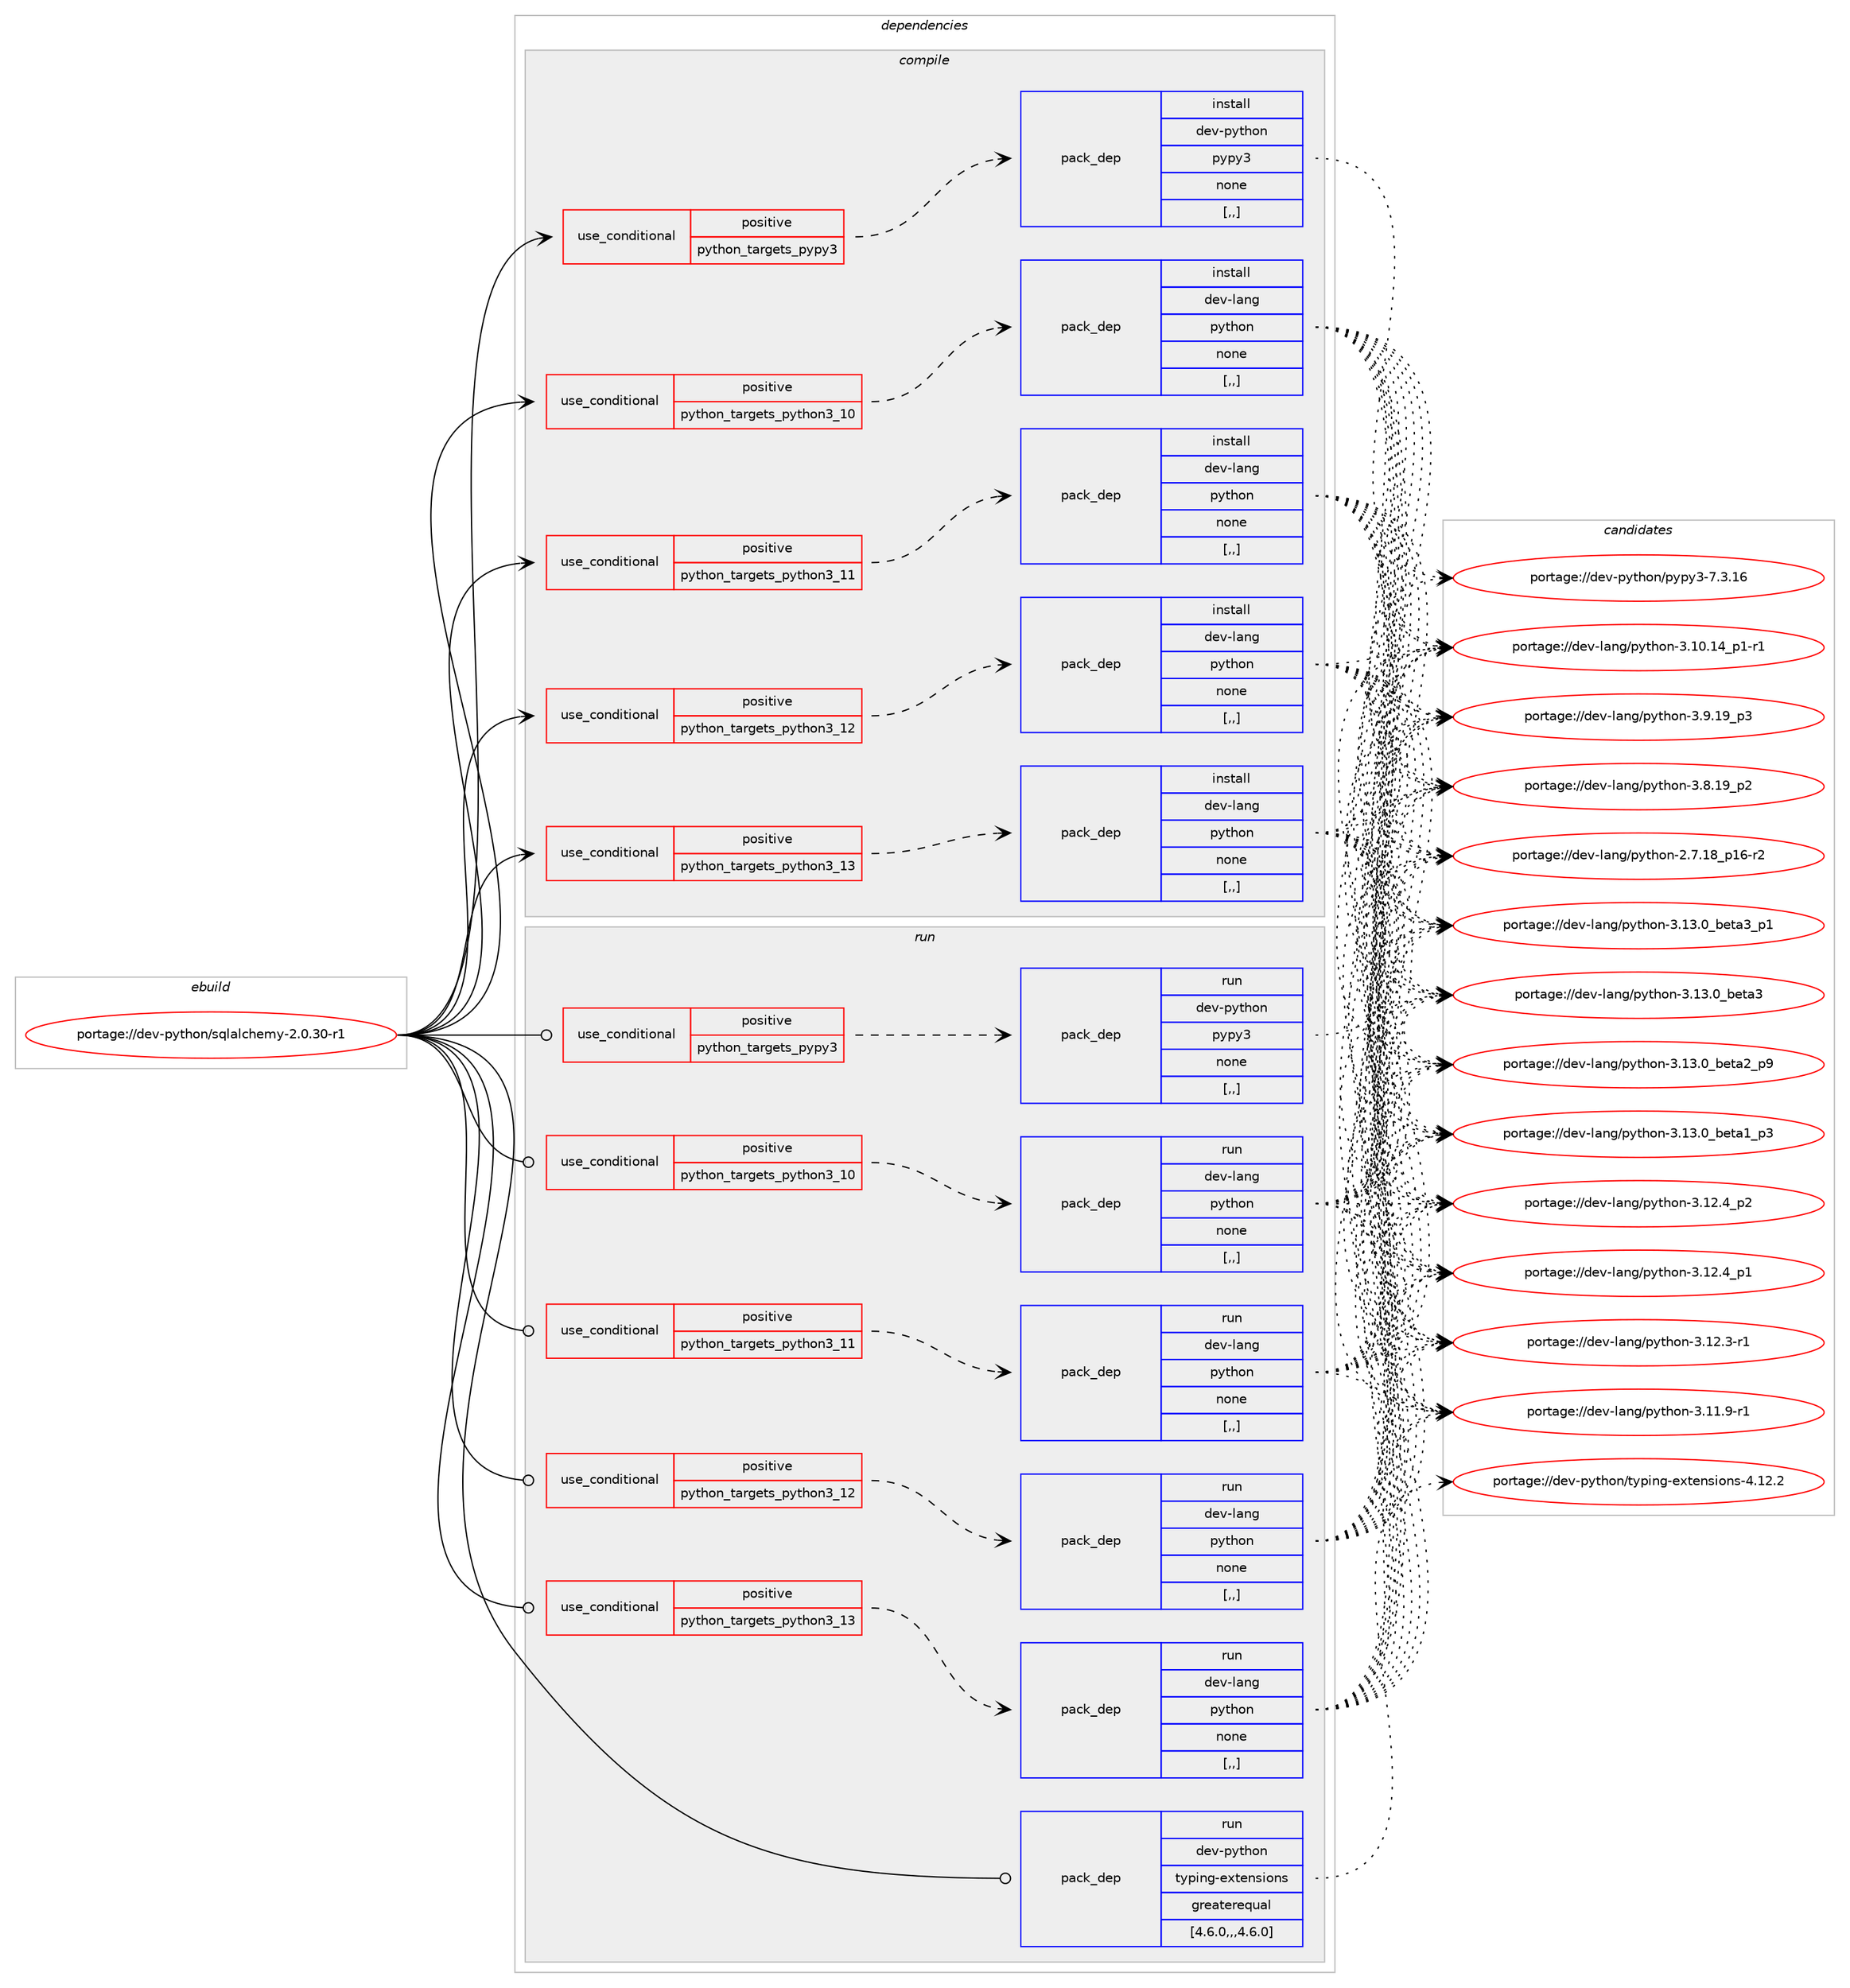 digraph prolog {

# *************
# Graph options
# *************

newrank=true;
concentrate=true;
compound=true;
graph [rankdir=LR,fontname=Helvetica,fontsize=10,ranksep=1.5];#, ranksep=2.5, nodesep=0.2];
edge  [arrowhead=vee];
node  [fontname=Helvetica,fontsize=10];

# **********
# The ebuild
# **********

subgraph cluster_leftcol {
color=gray;
rank=same;
label=<<i>ebuild</i>>;
id [label="portage://dev-python/sqlalchemy-2.0.30-r1", color=red, width=4, href="../dev-python/sqlalchemy-2.0.30-r1.svg"];
}

# ****************
# The dependencies
# ****************

subgraph cluster_midcol {
color=gray;
label=<<i>dependencies</i>>;
subgraph cluster_compile {
fillcolor="#eeeeee";
style=filled;
label=<<i>compile</i>>;
subgraph cond39587 {
dependency163340 [label=<<TABLE BORDER="0" CELLBORDER="1" CELLSPACING="0" CELLPADDING="4"><TR><TD ROWSPAN="3" CELLPADDING="10">use_conditional</TD></TR><TR><TD>positive</TD></TR><TR><TD>python_targets_pypy3</TD></TR></TABLE>>, shape=none, color=red];
subgraph pack122493 {
dependency163341 [label=<<TABLE BORDER="0" CELLBORDER="1" CELLSPACING="0" CELLPADDING="4" WIDTH="220"><TR><TD ROWSPAN="6" CELLPADDING="30">pack_dep</TD></TR><TR><TD WIDTH="110">install</TD></TR><TR><TD>dev-python</TD></TR><TR><TD>pypy3</TD></TR><TR><TD>none</TD></TR><TR><TD>[,,]</TD></TR></TABLE>>, shape=none, color=blue];
}
dependency163340:e -> dependency163341:w [weight=20,style="dashed",arrowhead="vee"];
}
id:e -> dependency163340:w [weight=20,style="solid",arrowhead="vee"];
subgraph cond39588 {
dependency163342 [label=<<TABLE BORDER="0" CELLBORDER="1" CELLSPACING="0" CELLPADDING="4"><TR><TD ROWSPAN="3" CELLPADDING="10">use_conditional</TD></TR><TR><TD>positive</TD></TR><TR><TD>python_targets_python3_10</TD></TR></TABLE>>, shape=none, color=red];
subgraph pack122494 {
dependency163343 [label=<<TABLE BORDER="0" CELLBORDER="1" CELLSPACING="0" CELLPADDING="4" WIDTH="220"><TR><TD ROWSPAN="6" CELLPADDING="30">pack_dep</TD></TR><TR><TD WIDTH="110">install</TD></TR><TR><TD>dev-lang</TD></TR><TR><TD>python</TD></TR><TR><TD>none</TD></TR><TR><TD>[,,]</TD></TR></TABLE>>, shape=none, color=blue];
}
dependency163342:e -> dependency163343:w [weight=20,style="dashed",arrowhead="vee"];
}
id:e -> dependency163342:w [weight=20,style="solid",arrowhead="vee"];
subgraph cond39589 {
dependency163344 [label=<<TABLE BORDER="0" CELLBORDER="1" CELLSPACING="0" CELLPADDING="4"><TR><TD ROWSPAN="3" CELLPADDING="10">use_conditional</TD></TR><TR><TD>positive</TD></TR><TR><TD>python_targets_python3_11</TD></TR></TABLE>>, shape=none, color=red];
subgraph pack122495 {
dependency163345 [label=<<TABLE BORDER="0" CELLBORDER="1" CELLSPACING="0" CELLPADDING="4" WIDTH="220"><TR><TD ROWSPAN="6" CELLPADDING="30">pack_dep</TD></TR><TR><TD WIDTH="110">install</TD></TR><TR><TD>dev-lang</TD></TR><TR><TD>python</TD></TR><TR><TD>none</TD></TR><TR><TD>[,,]</TD></TR></TABLE>>, shape=none, color=blue];
}
dependency163344:e -> dependency163345:w [weight=20,style="dashed",arrowhead="vee"];
}
id:e -> dependency163344:w [weight=20,style="solid",arrowhead="vee"];
subgraph cond39590 {
dependency163346 [label=<<TABLE BORDER="0" CELLBORDER="1" CELLSPACING="0" CELLPADDING="4"><TR><TD ROWSPAN="3" CELLPADDING="10">use_conditional</TD></TR><TR><TD>positive</TD></TR><TR><TD>python_targets_python3_12</TD></TR></TABLE>>, shape=none, color=red];
subgraph pack122496 {
dependency163347 [label=<<TABLE BORDER="0" CELLBORDER="1" CELLSPACING="0" CELLPADDING="4" WIDTH="220"><TR><TD ROWSPAN="6" CELLPADDING="30">pack_dep</TD></TR><TR><TD WIDTH="110">install</TD></TR><TR><TD>dev-lang</TD></TR><TR><TD>python</TD></TR><TR><TD>none</TD></TR><TR><TD>[,,]</TD></TR></TABLE>>, shape=none, color=blue];
}
dependency163346:e -> dependency163347:w [weight=20,style="dashed",arrowhead="vee"];
}
id:e -> dependency163346:w [weight=20,style="solid",arrowhead="vee"];
subgraph cond39591 {
dependency163348 [label=<<TABLE BORDER="0" CELLBORDER="1" CELLSPACING="0" CELLPADDING="4"><TR><TD ROWSPAN="3" CELLPADDING="10">use_conditional</TD></TR><TR><TD>positive</TD></TR><TR><TD>python_targets_python3_13</TD></TR></TABLE>>, shape=none, color=red];
subgraph pack122497 {
dependency163349 [label=<<TABLE BORDER="0" CELLBORDER="1" CELLSPACING="0" CELLPADDING="4" WIDTH="220"><TR><TD ROWSPAN="6" CELLPADDING="30">pack_dep</TD></TR><TR><TD WIDTH="110">install</TD></TR><TR><TD>dev-lang</TD></TR><TR><TD>python</TD></TR><TR><TD>none</TD></TR><TR><TD>[,,]</TD></TR></TABLE>>, shape=none, color=blue];
}
dependency163348:e -> dependency163349:w [weight=20,style="dashed",arrowhead="vee"];
}
id:e -> dependency163348:w [weight=20,style="solid",arrowhead="vee"];
}
subgraph cluster_compileandrun {
fillcolor="#eeeeee";
style=filled;
label=<<i>compile and run</i>>;
}
subgraph cluster_run {
fillcolor="#eeeeee";
style=filled;
label=<<i>run</i>>;
subgraph cond39592 {
dependency163350 [label=<<TABLE BORDER="0" CELLBORDER="1" CELLSPACING="0" CELLPADDING="4"><TR><TD ROWSPAN="3" CELLPADDING="10">use_conditional</TD></TR><TR><TD>positive</TD></TR><TR><TD>python_targets_pypy3</TD></TR></TABLE>>, shape=none, color=red];
subgraph pack122498 {
dependency163351 [label=<<TABLE BORDER="0" CELLBORDER="1" CELLSPACING="0" CELLPADDING="4" WIDTH="220"><TR><TD ROWSPAN="6" CELLPADDING="30">pack_dep</TD></TR><TR><TD WIDTH="110">run</TD></TR><TR><TD>dev-python</TD></TR><TR><TD>pypy3</TD></TR><TR><TD>none</TD></TR><TR><TD>[,,]</TD></TR></TABLE>>, shape=none, color=blue];
}
dependency163350:e -> dependency163351:w [weight=20,style="dashed",arrowhead="vee"];
}
id:e -> dependency163350:w [weight=20,style="solid",arrowhead="odot"];
subgraph cond39593 {
dependency163352 [label=<<TABLE BORDER="0" CELLBORDER="1" CELLSPACING="0" CELLPADDING="4"><TR><TD ROWSPAN="3" CELLPADDING="10">use_conditional</TD></TR><TR><TD>positive</TD></TR><TR><TD>python_targets_python3_10</TD></TR></TABLE>>, shape=none, color=red];
subgraph pack122499 {
dependency163353 [label=<<TABLE BORDER="0" CELLBORDER="1" CELLSPACING="0" CELLPADDING="4" WIDTH="220"><TR><TD ROWSPAN="6" CELLPADDING="30">pack_dep</TD></TR><TR><TD WIDTH="110">run</TD></TR><TR><TD>dev-lang</TD></TR><TR><TD>python</TD></TR><TR><TD>none</TD></TR><TR><TD>[,,]</TD></TR></TABLE>>, shape=none, color=blue];
}
dependency163352:e -> dependency163353:w [weight=20,style="dashed",arrowhead="vee"];
}
id:e -> dependency163352:w [weight=20,style="solid",arrowhead="odot"];
subgraph cond39594 {
dependency163354 [label=<<TABLE BORDER="0" CELLBORDER="1" CELLSPACING="0" CELLPADDING="4"><TR><TD ROWSPAN="3" CELLPADDING="10">use_conditional</TD></TR><TR><TD>positive</TD></TR><TR><TD>python_targets_python3_11</TD></TR></TABLE>>, shape=none, color=red];
subgraph pack122500 {
dependency163355 [label=<<TABLE BORDER="0" CELLBORDER="1" CELLSPACING="0" CELLPADDING="4" WIDTH="220"><TR><TD ROWSPAN="6" CELLPADDING="30">pack_dep</TD></TR><TR><TD WIDTH="110">run</TD></TR><TR><TD>dev-lang</TD></TR><TR><TD>python</TD></TR><TR><TD>none</TD></TR><TR><TD>[,,]</TD></TR></TABLE>>, shape=none, color=blue];
}
dependency163354:e -> dependency163355:w [weight=20,style="dashed",arrowhead="vee"];
}
id:e -> dependency163354:w [weight=20,style="solid",arrowhead="odot"];
subgraph cond39595 {
dependency163356 [label=<<TABLE BORDER="0" CELLBORDER="1" CELLSPACING="0" CELLPADDING="4"><TR><TD ROWSPAN="3" CELLPADDING="10">use_conditional</TD></TR><TR><TD>positive</TD></TR><TR><TD>python_targets_python3_12</TD></TR></TABLE>>, shape=none, color=red];
subgraph pack122501 {
dependency163357 [label=<<TABLE BORDER="0" CELLBORDER="1" CELLSPACING="0" CELLPADDING="4" WIDTH="220"><TR><TD ROWSPAN="6" CELLPADDING="30">pack_dep</TD></TR><TR><TD WIDTH="110">run</TD></TR><TR><TD>dev-lang</TD></TR><TR><TD>python</TD></TR><TR><TD>none</TD></TR><TR><TD>[,,]</TD></TR></TABLE>>, shape=none, color=blue];
}
dependency163356:e -> dependency163357:w [weight=20,style="dashed",arrowhead="vee"];
}
id:e -> dependency163356:w [weight=20,style="solid",arrowhead="odot"];
subgraph cond39596 {
dependency163358 [label=<<TABLE BORDER="0" CELLBORDER="1" CELLSPACING="0" CELLPADDING="4"><TR><TD ROWSPAN="3" CELLPADDING="10">use_conditional</TD></TR><TR><TD>positive</TD></TR><TR><TD>python_targets_python3_13</TD></TR></TABLE>>, shape=none, color=red];
subgraph pack122502 {
dependency163359 [label=<<TABLE BORDER="0" CELLBORDER="1" CELLSPACING="0" CELLPADDING="4" WIDTH="220"><TR><TD ROWSPAN="6" CELLPADDING="30">pack_dep</TD></TR><TR><TD WIDTH="110">run</TD></TR><TR><TD>dev-lang</TD></TR><TR><TD>python</TD></TR><TR><TD>none</TD></TR><TR><TD>[,,]</TD></TR></TABLE>>, shape=none, color=blue];
}
dependency163358:e -> dependency163359:w [weight=20,style="dashed",arrowhead="vee"];
}
id:e -> dependency163358:w [weight=20,style="solid",arrowhead="odot"];
subgraph pack122503 {
dependency163360 [label=<<TABLE BORDER="0" CELLBORDER="1" CELLSPACING="0" CELLPADDING="4" WIDTH="220"><TR><TD ROWSPAN="6" CELLPADDING="30">pack_dep</TD></TR><TR><TD WIDTH="110">run</TD></TR><TR><TD>dev-python</TD></TR><TR><TD>typing-extensions</TD></TR><TR><TD>greaterequal</TD></TR><TR><TD>[4.6.0,,,4.6.0]</TD></TR></TABLE>>, shape=none, color=blue];
}
id:e -> dependency163360:w [weight=20,style="solid",arrowhead="odot"];
}
}

# **************
# The candidates
# **************

subgraph cluster_choices {
rank=same;
color=gray;
label=<<i>candidates</i>>;

subgraph choice122493 {
color=black;
nodesep=1;
choice10010111845112121116104111110471121211121215145554651464954 [label="portage://dev-python/pypy3-7.3.16", color=red, width=4,href="../dev-python/pypy3-7.3.16.svg"];
dependency163341:e -> choice10010111845112121116104111110471121211121215145554651464954:w [style=dotted,weight="100"];
}
subgraph choice122494 {
color=black;
nodesep=1;
choice10010111845108971101034711212111610411111045514649514648959810111697519511249 [label="portage://dev-lang/python-3.13.0_beta3_p1", color=red, width=4,href="../dev-lang/python-3.13.0_beta3_p1.svg"];
choice1001011184510897110103471121211161041111104551464951464895981011169751 [label="portage://dev-lang/python-3.13.0_beta3", color=red, width=4,href="../dev-lang/python-3.13.0_beta3.svg"];
choice10010111845108971101034711212111610411111045514649514648959810111697509511257 [label="portage://dev-lang/python-3.13.0_beta2_p9", color=red, width=4,href="../dev-lang/python-3.13.0_beta2_p9.svg"];
choice10010111845108971101034711212111610411111045514649514648959810111697499511251 [label="portage://dev-lang/python-3.13.0_beta1_p3", color=red, width=4,href="../dev-lang/python-3.13.0_beta1_p3.svg"];
choice100101118451089711010347112121116104111110455146495046529511250 [label="portage://dev-lang/python-3.12.4_p2", color=red, width=4,href="../dev-lang/python-3.12.4_p2.svg"];
choice100101118451089711010347112121116104111110455146495046529511249 [label="portage://dev-lang/python-3.12.4_p1", color=red, width=4,href="../dev-lang/python-3.12.4_p1.svg"];
choice100101118451089711010347112121116104111110455146495046514511449 [label="portage://dev-lang/python-3.12.3-r1", color=red, width=4,href="../dev-lang/python-3.12.3-r1.svg"];
choice100101118451089711010347112121116104111110455146494946574511449 [label="portage://dev-lang/python-3.11.9-r1", color=red, width=4,href="../dev-lang/python-3.11.9-r1.svg"];
choice100101118451089711010347112121116104111110455146494846495295112494511449 [label="portage://dev-lang/python-3.10.14_p1-r1", color=red, width=4,href="../dev-lang/python-3.10.14_p1-r1.svg"];
choice100101118451089711010347112121116104111110455146574649579511251 [label="portage://dev-lang/python-3.9.19_p3", color=red, width=4,href="../dev-lang/python-3.9.19_p3.svg"];
choice100101118451089711010347112121116104111110455146564649579511250 [label="portage://dev-lang/python-3.8.19_p2", color=red, width=4,href="../dev-lang/python-3.8.19_p2.svg"];
choice100101118451089711010347112121116104111110455046554649569511249544511450 [label="portage://dev-lang/python-2.7.18_p16-r2", color=red, width=4,href="../dev-lang/python-2.7.18_p16-r2.svg"];
dependency163343:e -> choice10010111845108971101034711212111610411111045514649514648959810111697519511249:w [style=dotted,weight="100"];
dependency163343:e -> choice1001011184510897110103471121211161041111104551464951464895981011169751:w [style=dotted,weight="100"];
dependency163343:e -> choice10010111845108971101034711212111610411111045514649514648959810111697509511257:w [style=dotted,weight="100"];
dependency163343:e -> choice10010111845108971101034711212111610411111045514649514648959810111697499511251:w [style=dotted,weight="100"];
dependency163343:e -> choice100101118451089711010347112121116104111110455146495046529511250:w [style=dotted,weight="100"];
dependency163343:e -> choice100101118451089711010347112121116104111110455146495046529511249:w [style=dotted,weight="100"];
dependency163343:e -> choice100101118451089711010347112121116104111110455146495046514511449:w [style=dotted,weight="100"];
dependency163343:e -> choice100101118451089711010347112121116104111110455146494946574511449:w [style=dotted,weight="100"];
dependency163343:e -> choice100101118451089711010347112121116104111110455146494846495295112494511449:w [style=dotted,weight="100"];
dependency163343:e -> choice100101118451089711010347112121116104111110455146574649579511251:w [style=dotted,weight="100"];
dependency163343:e -> choice100101118451089711010347112121116104111110455146564649579511250:w [style=dotted,weight="100"];
dependency163343:e -> choice100101118451089711010347112121116104111110455046554649569511249544511450:w [style=dotted,weight="100"];
}
subgraph choice122495 {
color=black;
nodesep=1;
choice10010111845108971101034711212111610411111045514649514648959810111697519511249 [label="portage://dev-lang/python-3.13.0_beta3_p1", color=red, width=4,href="../dev-lang/python-3.13.0_beta3_p1.svg"];
choice1001011184510897110103471121211161041111104551464951464895981011169751 [label="portage://dev-lang/python-3.13.0_beta3", color=red, width=4,href="../dev-lang/python-3.13.0_beta3.svg"];
choice10010111845108971101034711212111610411111045514649514648959810111697509511257 [label="portage://dev-lang/python-3.13.0_beta2_p9", color=red, width=4,href="../dev-lang/python-3.13.0_beta2_p9.svg"];
choice10010111845108971101034711212111610411111045514649514648959810111697499511251 [label="portage://dev-lang/python-3.13.0_beta1_p3", color=red, width=4,href="../dev-lang/python-3.13.0_beta1_p3.svg"];
choice100101118451089711010347112121116104111110455146495046529511250 [label="portage://dev-lang/python-3.12.4_p2", color=red, width=4,href="../dev-lang/python-3.12.4_p2.svg"];
choice100101118451089711010347112121116104111110455146495046529511249 [label="portage://dev-lang/python-3.12.4_p1", color=red, width=4,href="../dev-lang/python-3.12.4_p1.svg"];
choice100101118451089711010347112121116104111110455146495046514511449 [label="portage://dev-lang/python-3.12.3-r1", color=red, width=4,href="../dev-lang/python-3.12.3-r1.svg"];
choice100101118451089711010347112121116104111110455146494946574511449 [label="portage://dev-lang/python-3.11.9-r1", color=red, width=4,href="../dev-lang/python-3.11.9-r1.svg"];
choice100101118451089711010347112121116104111110455146494846495295112494511449 [label="portage://dev-lang/python-3.10.14_p1-r1", color=red, width=4,href="../dev-lang/python-3.10.14_p1-r1.svg"];
choice100101118451089711010347112121116104111110455146574649579511251 [label="portage://dev-lang/python-3.9.19_p3", color=red, width=4,href="../dev-lang/python-3.9.19_p3.svg"];
choice100101118451089711010347112121116104111110455146564649579511250 [label="portage://dev-lang/python-3.8.19_p2", color=red, width=4,href="../dev-lang/python-3.8.19_p2.svg"];
choice100101118451089711010347112121116104111110455046554649569511249544511450 [label="portage://dev-lang/python-2.7.18_p16-r2", color=red, width=4,href="../dev-lang/python-2.7.18_p16-r2.svg"];
dependency163345:e -> choice10010111845108971101034711212111610411111045514649514648959810111697519511249:w [style=dotted,weight="100"];
dependency163345:e -> choice1001011184510897110103471121211161041111104551464951464895981011169751:w [style=dotted,weight="100"];
dependency163345:e -> choice10010111845108971101034711212111610411111045514649514648959810111697509511257:w [style=dotted,weight="100"];
dependency163345:e -> choice10010111845108971101034711212111610411111045514649514648959810111697499511251:w [style=dotted,weight="100"];
dependency163345:e -> choice100101118451089711010347112121116104111110455146495046529511250:w [style=dotted,weight="100"];
dependency163345:e -> choice100101118451089711010347112121116104111110455146495046529511249:w [style=dotted,weight="100"];
dependency163345:e -> choice100101118451089711010347112121116104111110455146495046514511449:w [style=dotted,weight="100"];
dependency163345:e -> choice100101118451089711010347112121116104111110455146494946574511449:w [style=dotted,weight="100"];
dependency163345:e -> choice100101118451089711010347112121116104111110455146494846495295112494511449:w [style=dotted,weight="100"];
dependency163345:e -> choice100101118451089711010347112121116104111110455146574649579511251:w [style=dotted,weight="100"];
dependency163345:e -> choice100101118451089711010347112121116104111110455146564649579511250:w [style=dotted,weight="100"];
dependency163345:e -> choice100101118451089711010347112121116104111110455046554649569511249544511450:w [style=dotted,weight="100"];
}
subgraph choice122496 {
color=black;
nodesep=1;
choice10010111845108971101034711212111610411111045514649514648959810111697519511249 [label="portage://dev-lang/python-3.13.0_beta3_p1", color=red, width=4,href="../dev-lang/python-3.13.0_beta3_p1.svg"];
choice1001011184510897110103471121211161041111104551464951464895981011169751 [label="portage://dev-lang/python-3.13.0_beta3", color=red, width=4,href="../dev-lang/python-3.13.0_beta3.svg"];
choice10010111845108971101034711212111610411111045514649514648959810111697509511257 [label="portage://dev-lang/python-3.13.0_beta2_p9", color=red, width=4,href="../dev-lang/python-3.13.0_beta2_p9.svg"];
choice10010111845108971101034711212111610411111045514649514648959810111697499511251 [label="portage://dev-lang/python-3.13.0_beta1_p3", color=red, width=4,href="../dev-lang/python-3.13.0_beta1_p3.svg"];
choice100101118451089711010347112121116104111110455146495046529511250 [label="portage://dev-lang/python-3.12.4_p2", color=red, width=4,href="../dev-lang/python-3.12.4_p2.svg"];
choice100101118451089711010347112121116104111110455146495046529511249 [label="portage://dev-lang/python-3.12.4_p1", color=red, width=4,href="../dev-lang/python-3.12.4_p1.svg"];
choice100101118451089711010347112121116104111110455146495046514511449 [label="portage://dev-lang/python-3.12.3-r1", color=red, width=4,href="../dev-lang/python-3.12.3-r1.svg"];
choice100101118451089711010347112121116104111110455146494946574511449 [label="portage://dev-lang/python-3.11.9-r1", color=red, width=4,href="../dev-lang/python-3.11.9-r1.svg"];
choice100101118451089711010347112121116104111110455146494846495295112494511449 [label="portage://dev-lang/python-3.10.14_p1-r1", color=red, width=4,href="../dev-lang/python-3.10.14_p1-r1.svg"];
choice100101118451089711010347112121116104111110455146574649579511251 [label="portage://dev-lang/python-3.9.19_p3", color=red, width=4,href="../dev-lang/python-3.9.19_p3.svg"];
choice100101118451089711010347112121116104111110455146564649579511250 [label="portage://dev-lang/python-3.8.19_p2", color=red, width=4,href="../dev-lang/python-3.8.19_p2.svg"];
choice100101118451089711010347112121116104111110455046554649569511249544511450 [label="portage://dev-lang/python-2.7.18_p16-r2", color=red, width=4,href="../dev-lang/python-2.7.18_p16-r2.svg"];
dependency163347:e -> choice10010111845108971101034711212111610411111045514649514648959810111697519511249:w [style=dotted,weight="100"];
dependency163347:e -> choice1001011184510897110103471121211161041111104551464951464895981011169751:w [style=dotted,weight="100"];
dependency163347:e -> choice10010111845108971101034711212111610411111045514649514648959810111697509511257:w [style=dotted,weight="100"];
dependency163347:e -> choice10010111845108971101034711212111610411111045514649514648959810111697499511251:w [style=dotted,weight="100"];
dependency163347:e -> choice100101118451089711010347112121116104111110455146495046529511250:w [style=dotted,weight="100"];
dependency163347:e -> choice100101118451089711010347112121116104111110455146495046529511249:w [style=dotted,weight="100"];
dependency163347:e -> choice100101118451089711010347112121116104111110455146495046514511449:w [style=dotted,weight="100"];
dependency163347:e -> choice100101118451089711010347112121116104111110455146494946574511449:w [style=dotted,weight="100"];
dependency163347:e -> choice100101118451089711010347112121116104111110455146494846495295112494511449:w [style=dotted,weight="100"];
dependency163347:e -> choice100101118451089711010347112121116104111110455146574649579511251:w [style=dotted,weight="100"];
dependency163347:e -> choice100101118451089711010347112121116104111110455146564649579511250:w [style=dotted,weight="100"];
dependency163347:e -> choice100101118451089711010347112121116104111110455046554649569511249544511450:w [style=dotted,weight="100"];
}
subgraph choice122497 {
color=black;
nodesep=1;
choice10010111845108971101034711212111610411111045514649514648959810111697519511249 [label="portage://dev-lang/python-3.13.0_beta3_p1", color=red, width=4,href="../dev-lang/python-3.13.0_beta3_p1.svg"];
choice1001011184510897110103471121211161041111104551464951464895981011169751 [label="portage://dev-lang/python-3.13.0_beta3", color=red, width=4,href="../dev-lang/python-3.13.0_beta3.svg"];
choice10010111845108971101034711212111610411111045514649514648959810111697509511257 [label="portage://dev-lang/python-3.13.0_beta2_p9", color=red, width=4,href="../dev-lang/python-3.13.0_beta2_p9.svg"];
choice10010111845108971101034711212111610411111045514649514648959810111697499511251 [label="portage://dev-lang/python-3.13.0_beta1_p3", color=red, width=4,href="../dev-lang/python-3.13.0_beta1_p3.svg"];
choice100101118451089711010347112121116104111110455146495046529511250 [label="portage://dev-lang/python-3.12.4_p2", color=red, width=4,href="../dev-lang/python-3.12.4_p2.svg"];
choice100101118451089711010347112121116104111110455146495046529511249 [label="portage://dev-lang/python-3.12.4_p1", color=red, width=4,href="../dev-lang/python-3.12.4_p1.svg"];
choice100101118451089711010347112121116104111110455146495046514511449 [label="portage://dev-lang/python-3.12.3-r1", color=red, width=4,href="../dev-lang/python-3.12.3-r1.svg"];
choice100101118451089711010347112121116104111110455146494946574511449 [label="portage://dev-lang/python-3.11.9-r1", color=red, width=4,href="../dev-lang/python-3.11.9-r1.svg"];
choice100101118451089711010347112121116104111110455146494846495295112494511449 [label="portage://dev-lang/python-3.10.14_p1-r1", color=red, width=4,href="../dev-lang/python-3.10.14_p1-r1.svg"];
choice100101118451089711010347112121116104111110455146574649579511251 [label="portage://dev-lang/python-3.9.19_p3", color=red, width=4,href="../dev-lang/python-3.9.19_p3.svg"];
choice100101118451089711010347112121116104111110455146564649579511250 [label="portage://dev-lang/python-3.8.19_p2", color=red, width=4,href="../dev-lang/python-3.8.19_p2.svg"];
choice100101118451089711010347112121116104111110455046554649569511249544511450 [label="portage://dev-lang/python-2.7.18_p16-r2", color=red, width=4,href="../dev-lang/python-2.7.18_p16-r2.svg"];
dependency163349:e -> choice10010111845108971101034711212111610411111045514649514648959810111697519511249:w [style=dotted,weight="100"];
dependency163349:e -> choice1001011184510897110103471121211161041111104551464951464895981011169751:w [style=dotted,weight="100"];
dependency163349:e -> choice10010111845108971101034711212111610411111045514649514648959810111697509511257:w [style=dotted,weight="100"];
dependency163349:e -> choice10010111845108971101034711212111610411111045514649514648959810111697499511251:w [style=dotted,weight="100"];
dependency163349:e -> choice100101118451089711010347112121116104111110455146495046529511250:w [style=dotted,weight="100"];
dependency163349:e -> choice100101118451089711010347112121116104111110455146495046529511249:w [style=dotted,weight="100"];
dependency163349:e -> choice100101118451089711010347112121116104111110455146495046514511449:w [style=dotted,weight="100"];
dependency163349:e -> choice100101118451089711010347112121116104111110455146494946574511449:w [style=dotted,weight="100"];
dependency163349:e -> choice100101118451089711010347112121116104111110455146494846495295112494511449:w [style=dotted,weight="100"];
dependency163349:e -> choice100101118451089711010347112121116104111110455146574649579511251:w [style=dotted,weight="100"];
dependency163349:e -> choice100101118451089711010347112121116104111110455146564649579511250:w [style=dotted,weight="100"];
dependency163349:e -> choice100101118451089711010347112121116104111110455046554649569511249544511450:w [style=dotted,weight="100"];
}
subgraph choice122498 {
color=black;
nodesep=1;
choice10010111845112121116104111110471121211121215145554651464954 [label="portage://dev-python/pypy3-7.3.16", color=red, width=4,href="../dev-python/pypy3-7.3.16.svg"];
dependency163351:e -> choice10010111845112121116104111110471121211121215145554651464954:w [style=dotted,weight="100"];
}
subgraph choice122499 {
color=black;
nodesep=1;
choice10010111845108971101034711212111610411111045514649514648959810111697519511249 [label="portage://dev-lang/python-3.13.0_beta3_p1", color=red, width=4,href="../dev-lang/python-3.13.0_beta3_p1.svg"];
choice1001011184510897110103471121211161041111104551464951464895981011169751 [label="portage://dev-lang/python-3.13.0_beta3", color=red, width=4,href="../dev-lang/python-3.13.0_beta3.svg"];
choice10010111845108971101034711212111610411111045514649514648959810111697509511257 [label="portage://dev-lang/python-3.13.0_beta2_p9", color=red, width=4,href="../dev-lang/python-3.13.0_beta2_p9.svg"];
choice10010111845108971101034711212111610411111045514649514648959810111697499511251 [label="portage://dev-lang/python-3.13.0_beta1_p3", color=red, width=4,href="../dev-lang/python-3.13.0_beta1_p3.svg"];
choice100101118451089711010347112121116104111110455146495046529511250 [label="portage://dev-lang/python-3.12.4_p2", color=red, width=4,href="../dev-lang/python-3.12.4_p2.svg"];
choice100101118451089711010347112121116104111110455146495046529511249 [label="portage://dev-lang/python-3.12.4_p1", color=red, width=4,href="../dev-lang/python-3.12.4_p1.svg"];
choice100101118451089711010347112121116104111110455146495046514511449 [label="portage://dev-lang/python-3.12.3-r1", color=red, width=4,href="../dev-lang/python-3.12.3-r1.svg"];
choice100101118451089711010347112121116104111110455146494946574511449 [label="portage://dev-lang/python-3.11.9-r1", color=red, width=4,href="../dev-lang/python-3.11.9-r1.svg"];
choice100101118451089711010347112121116104111110455146494846495295112494511449 [label="portage://dev-lang/python-3.10.14_p1-r1", color=red, width=4,href="../dev-lang/python-3.10.14_p1-r1.svg"];
choice100101118451089711010347112121116104111110455146574649579511251 [label="portage://dev-lang/python-3.9.19_p3", color=red, width=4,href="../dev-lang/python-3.9.19_p3.svg"];
choice100101118451089711010347112121116104111110455146564649579511250 [label="portage://dev-lang/python-3.8.19_p2", color=red, width=4,href="../dev-lang/python-3.8.19_p2.svg"];
choice100101118451089711010347112121116104111110455046554649569511249544511450 [label="portage://dev-lang/python-2.7.18_p16-r2", color=red, width=4,href="../dev-lang/python-2.7.18_p16-r2.svg"];
dependency163353:e -> choice10010111845108971101034711212111610411111045514649514648959810111697519511249:w [style=dotted,weight="100"];
dependency163353:e -> choice1001011184510897110103471121211161041111104551464951464895981011169751:w [style=dotted,weight="100"];
dependency163353:e -> choice10010111845108971101034711212111610411111045514649514648959810111697509511257:w [style=dotted,weight="100"];
dependency163353:e -> choice10010111845108971101034711212111610411111045514649514648959810111697499511251:w [style=dotted,weight="100"];
dependency163353:e -> choice100101118451089711010347112121116104111110455146495046529511250:w [style=dotted,weight="100"];
dependency163353:e -> choice100101118451089711010347112121116104111110455146495046529511249:w [style=dotted,weight="100"];
dependency163353:e -> choice100101118451089711010347112121116104111110455146495046514511449:w [style=dotted,weight="100"];
dependency163353:e -> choice100101118451089711010347112121116104111110455146494946574511449:w [style=dotted,weight="100"];
dependency163353:e -> choice100101118451089711010347112121116104111110455146494846495295112494511449:w [style=dotted,weight="100"];
dependency163353:e -> choice100101118451089711010347112121116104111110455146574649579511251:w [style=dotted,weight="100"];
dependency163353:e -> choice100101118451089711010347112121116104111110455146564649579511250:w [style=dotted,weight="100"];
dependency163353:e -> choice100101118451089711010347112121116104111110455046554649569511249544511450:w [style=dotted,weight="100"];
}
subgraph choice122500 {
color=black;
nodesep=1;
choice10010111845108971101034711212111610411111045514649514648959810111697519511249 [label="portage://dev-lang/python-3.13.0_beta3_p1", color=red, width=4,href="../dev-lang/python-3.13.0_beta3_p1.svg"];
choice1001011184510897110103471121211161041111104551464951464895981011169751 [label="portage://dev-lang/python-3.13.0_beta3", color=red, width=4,href="../dev-lang/python-3.13.0_beta3.svg"];
choice10010111845108971101034711212111610411111045514649514648959810111697509511257 [label="portage://dev-lang/python-3.13.0_beta2_p9", color=red, width=4,href="../dev-lang/python-3.13.0_beta2_p9.svg"];
choice10010111845108971101034711212111610411111045514649514648959810111697499511251 [label="portage://dev-lang/python-3.13.0_beta1_p3", color=red, width=4,href="../dev-lang/python-3.13.0_beta1_p3.svg"];
choice100101118451089711010347112121116104111110455146495046529511250 [label="portage://dev-lang/python-3.12.4_p2", color=red, width=4,href="../dev-lang/python-3.12.4_p2.svg"];
choice100101118451089711010347112121116104111110455146495046529511249 [label="portage://dev-lang/python-3.12.4_p1", color=red, width=4,href="../dev-lang/python-3.12.4_p1.svg"];
choice100101118451089711010347112121116104111110455146495046514511449 [label="portage://dev-lang/python-3.12.3-r1", color=red, width=4,href="../dev-lang/python-3.12.3-r1.svg"];
choice100101118451089711010347112121116104111110455146494946574511449 [label="portage://dev-lang/python-3.11.9-r1", color=red, width=4,href="../dev-lang/python-3.11.9-r1.svg"];
choice100101118451089711010347112121116104111110455146494846495295112494511449 [label="portage://dev-lang/python-3.10.14_p1-r1", color=red, width=4,href="../dev-lang/python-3.10.14_p1-r1.svg"];
choice100101118451089711010347112121116104111110455146574649579511251 [label="portage://dev-lang/python-3.9.19_p3", color=red, width=4,href="../dev-lang/python-3.9.19_p3.svg"];
choice100101118451089711010347112121116104111110455146564649579511250 [label="portage://dev-lang/python-3.8.19_p2", color=red, width=4,href="../dev-lang/python-3.8.19_p2.svg"];
choice100101118451089711010347112121116104111110455046554649569511249544511450 [label="portage://dev-lang/python-2.7.18_p16-r2", color=red, width=4,href="../dev-lang/python-2.7.18_p16-r2.svg"];
dependency163355:e -> choice10010111845108971101034711212111610411111045514649514648959810111697519511249:w [style=dotted,weight="100"];
dependency163355:e -> choice1001011184510897110103471121211161041111104551464951464895981011169751:w [style=dotted,weight="100"];
dependency163355:e -> choice10010111845108971101034711212111610411111045514649514648959810111697509511257:w [style=dotted,weight="100"];
dependency163355:e -> choice10010111845108971101034711212111610411111045514649514648959810111697499511251:w [style=dotted,weight="100"];
dependency163355:e -> choice100101118451089711010347112121116104111110455146495046529511250:w [style=dotted,weight="100"];
dependency163355:e -> choice100101118451089711010347112121116104111110455146495046529511249:w [style=dotted,weight="100"];
dependency163355:e -> choice100101118451089711010347112121116104111110455146495046514511449:w [style=dotted,weight="100"];
dependency163355:e -> choice100101118451089711010347112121116104111110455146494946574511449:w [style=dotted,weight="100"];
dependency163355:e -> choice100101118451089711010347112121116104111110455146494846495295112494511449:w [style=dotted,weight="100"];
dependency163355:e -> choice100101118451089711010347112121116104111110455146574649579511251:w [style=dotted,weight="100"];
dependency163355:e -> choice100101118451089711010347112121116104111110455146564649579511250:w [style=dotted,weight="100"];
dependency163355:e -> choice100101118451089711010347112121116104111110455046554649569511249544511450:w [style=dotted,weight="100"];
}
subgraph choice122501 {
color=black;
nodesep=1;
choice10010111845108971101034711212111610411111045514649514648959810111697519511249 [label="portage://dev-lang/python-3.13.0_beta3_p1", color=red, width=4,href="../dev-lang/python-3.13.0_beta3_p1.svg"];
choice1001011184510897110103471121211161041111104551464951464895981011169751 [label="portage://dev-lang/python-3.13.0_beta3", color=red, width=4,href="../dev-lang/python-3.13.0_beta3.svg"];
choice10010111845108971101034711212111610411111045514649514648959810111697509511257 [label="portage://dev-lang/python-3.13.0_beta2_p9", color=red, width=4,href="../dev-lang/python-3.13.0_beta2_p9.svg"];
choice10010111845108971101034711212111610411111045514649514648959810111697499511251 [label="portage://dev-lang/python-3.13.0_beta1_p3", color=red, width=4,href="../dev-lang/python-3.13.0_beta1_p3.svg"];
choice100101118451089711010347112121116104111110455146495046529511250 [label="portage://dev-lang/python-3.12.4_p2", color=red, width=4,href="../dev-lang/python-3.12.4_p2.svg"];
choice100101118451089711010347112121116104111110455146495046529511249 [label="portage://dev-lang/python-3.12.4_p1", color=red, width=4,href="../dev-lang/python-3.12.4_p1.svg"];
choice100101118451089711010347112121116104111110455146495046514511449 [label="portage://dev-lang/python-3.12.3-r1", color=red, width=4,href="../dev-lang/python-3.12.3-r1.svg"];
choice100101118451089711010347112121116104111110455146494946574511449 [label="portage://dev-lang/python-3.11.9-r1", color=red, width=4,href="../dev-lang/python-3.11.9-r1.svg"];
choice100101118451089711010347112121116104111110455146494846495295112494511449 [label="portage://dev-lang/python-3.10.14_p1-r1", color=red, width=4,href="../dev-lang/python-3.10.14_p1-r1.svg"];
choice100101118451089711010347112121116104111110455146574649579511251 [label="portage://dev-lang/python-3.9.19_p3", color=red, width=4,href="../dev-lang/python-3.9.19_p3.svg"];
choice100101118451089711010347112121116104111110455146564649579511250 [label="portage://dev-lang/python-3.8.19_p2", color=red, width=4,href="../dev-lang/python-3.8.19_p2.svg"];
choice100101118451089711010347112121116104111110455046554649569511249544511450 [label="portage://dev-lang/python-2.7.18_p16-r2", color=red, width=4,href="../dev-lang/python-2.7.18_p16-r2.svg"];
dependency163357:e -> choice10010111845108971101034711212111610411111045514649514648959810111697519511249:w [style=dotted,weight="100"];
dependency163357:e -> choice1001011184510897110103471121211161041111104551464951464895981011169751:w [style=dotted,weight="100"];
dependency163357:e -> choice10010111845108971101034711212111610411111045514649514648959810111697509511257:w [style=dotted,weight="100"];
dependency163357:e -> choice10010111845108971101034711212111610411111045514649514648959810111697499511251:w [style=dotted,weight="100"];
dependency163357:e -> choice100101118451089711010347112121116104111110455146495046529511250:w [style=dotted,weight="100"];
dependency163357:e -> choice100101118451089711010347112121116104111110455146495046529511249:w [style=dotted,weight="100"];
dependency163357:e -> choice100101118451089711010347112121116104111110455146495046514511449:w [style=dotted,weight="100"];
dependency163357:e -> choice100101118451089711010347112121116104111110455146494946574511449:w [style=dotted,weight="100"];
dependency163357:e -> choice100101118451089711010347112121116104111110455146494846495295112494511449:w [style=dotted,weight="100"];
dependency163357:e -> choice100101118451089711010347112121116104111110455146574649579511251:w [style=dotted,weight="100"];
dependency163357:e -> choice100101118451089711010347112121116104111110455146564649579511250:w [style=dotted,weight="100"];
dependency163357:e -> choice100101118451089711010347112121116104111110455046554649569511249544511450:w [style=dotted,weight="100"];
}
subgraph choice122502 {
color=black;
nodesep=1;
choice10010111845108971101034711212111610411111045514649514648959810111697519511249 [label="portage://dev-lang/python-3.13.0_beta3_p1", color=red, width=4,href="../dev-lang/python-3.13.0_beta3_p1.svg"];
choice1001011184510897110103471121211161041111104551464951464895981011169751 [label="portage://dev-lang/python-3.13.0_beta3", color=red, width=4,href="../dev-lang/python-3.13.0_beta3.svg"];
choice10010111845108971101034711212111610411111045514649514648959810111697509511257 [label="portage://dev-lang/python-3.13.0_beta2_p9", color=red, width=4,href="../dev-lang/python-3.13.0_beta2_p9.svg"];
choice10010111845108971101034711212111610411111045514649514648959810111697499511251 [label="portage://dev-lang/python-3.13.0_beta1_p3", color=red, width=4,href="../dev-lang/python-3.13.0_beta1_p3.svg"];
choice100101118451089711010347112121116104111110455146495046529511250 [label="portage://dev-lang/python-3.12.4_p2", color=red, width=4,href="../dev-lang/python-3.12.4_p2.svg"];
choice100101118451089711010347112121116104111110455146495046529511249 [label="portage://dev-lang/python-3.12.4_p1", color=red, width=4,href="../dev-lang/python-3.12.4_p1.svg"];
choice100101118451089711010347112121116104111110455146495046514511449 [label="portage://dev-lang/python-3.12.3-r1", color=red, width=4,href="../dev-lang/python-3.12.3-r1.svg"];
choice100101118451089711010347112121116104111110455146494946574511449 [label="portage://dev-lang/python-3.11.9-r1", color=red, width=4,href="../dev-lang/python-3.11.9-r1.svg"];
choice100101118451089711010347112121116104111110455146494846495295112494511449 [label="portage://dev-lang/python-3.10.14_p1-r1", color=red, width=4,href="../dev-lang/python-3.10.14_p1-r1.svg"];
choice100101118451089711010347112121116104111110455146574649579511251 [label="portage://dev-lang/python-3.9.19_p3", color=red, width=4,href="../dev-lang/python-3.9.19_p3.svg"];
choice100101118451089711010347112121116104111110455146564649579511250 [label="portage://dev-lang/python-3.8.19_p2", color=red, width=4,href="../dev-lang/python-3.8.19_p2.svg"];
choice100101118451089711010347112121116104111110455046554649569511249544511450 [label="portage://dev-lang/python-2.7.18_p16-r2", color=red, width=4,href="../dev-lang/python-2.7.18_p16-r2.svg"];
dependency163359:e -> choice10010111845108971101034711212111610411111045514649514648959810111697519511249:w [style=dotted,weight="100"];
dependency163359:e -> choice1001011184510897110103471121211161041111104551464951464895981011169751:w [style=dotted,weight="100"];
dependency163359:e -> choice10010111845108971101034711212111610411111045514649514648959810111697509511257:w [style=dotted,weight="100"];
dependency163359:e -> choice10010111845108971101034711212111610411111045514649514648959810111697499511251:w [style=dotted,weight="100"];
dependency163359:e -> choice100101118451089711010347112121116104111110455146495046529511250:w [style=dotted,weight="100"];
dependency163359:e -> choice100101118451089711010347112121116104111110455146495046529511249:w [style=dotted,weight="100"];
dependency163359:e -> choice100101118451089711010347112121116104111110455146495046514511449:w [style=dotted,weight="100"];
dependency163359:e -> choice100101118451089711010347112121116104111110455146494946574511449:w [style=dotted,weight="100"];
dependency163359:e -> choice100101118451089711010347112121116104111110455146494846495295112494511449:w [style=dotted,weight="100"];
dependency163359:e -> choice100101118451089711010347112121116104111110455146574649579511251:w [style=dotted,weight="100"];
dependency163359:e -> choice100101118451089711010347112121116104111110455146564649579511250:w [style=dotted,weight="100"];
dependency163359:e -> choice100101118451089711010347112121116104111110455046554649569511249544511450:w [style=dotted,weight="100"];
}
subgraph choice122503 {
color=black;
nodesep=1;
choice10010111845112121116104111110471161211121051101034510112011610111011510511111011545524649504650 [label="portage://dev-python/typing-extensions-4.12.2", color=red, width=4,href="../dev-python/typing-extensions-4.12.2.svg"];
dependency163360:e -> choice10010111845112121116104111110471161211121051101034510112011610111011510511111011545524649504650:w [style=dotted,weight="100"];
}
}

}
